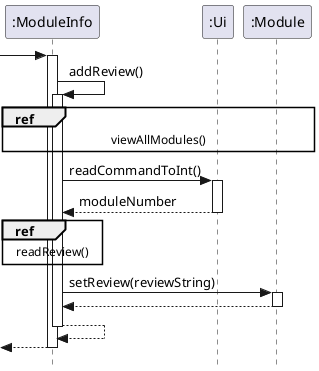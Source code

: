 @startuml
skinparam style strictuml
participant ":ModuleInfo" as ModuleInfo
participant ":Ui" as Ui
participant ":Module" as Module
[-> ModuleInfo:
activate ModuleInfo

    ModuleInfo -> ModuleInfo++ :  addReview()
        ref over ModuleInfo, Module, Ui : viewAllModules()
        ModuleInfo -> Ui++ : readCommandToInt()
        return moduleNumber
        ref over ModuleInfo : readReview()
        ModuleInfo -> Module++ : setReview(reviewString)
        return
    return
return

@enduml